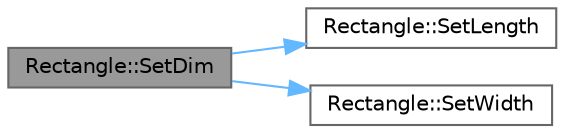 digraph "Rectangle::SetDim"
{
 // LATEX_PDF_SIZE
  bgcolor="transparent";
  edge [fontname=Helvetica,fontsize=10,labelfontname=Helvetica,labelfontsize=10];
  node [fontname=Helvetica,fontsize=10,shape=box,height=0.2,width=0.4];
  rankdir="LR";
  Node1 [label="Rectangle::SetDim",height=0.2,width=0.4,color="gray40", fillcolor="grey60", style="filled", fontcolor="black",tooltip="set width and length of the object"];
  Node1 -> Node2 [color="steelblue1",style="solid"];
  Node2 [label="Rectangle::SetLength",height=0.2,width=0.4,color="grey40", fillcolor="white", style="filled",URL="$class_rectangle.html#ae34067b7dc962a3f6baa31a45b9ff913",tooltip="set length of the object"];
  Node1 -> Node3 [color="steelblue1",style="solid"];
  Node3 [label="Rectangle::SetWidth",height=0.2,width=0.4,color="grey40", fillcolor="white", style="filled",URL="$class_rectangle.html#aebfe60964fa3eeb8d8c1077e17fafc2d",tooltip="set width of the object"];
}
